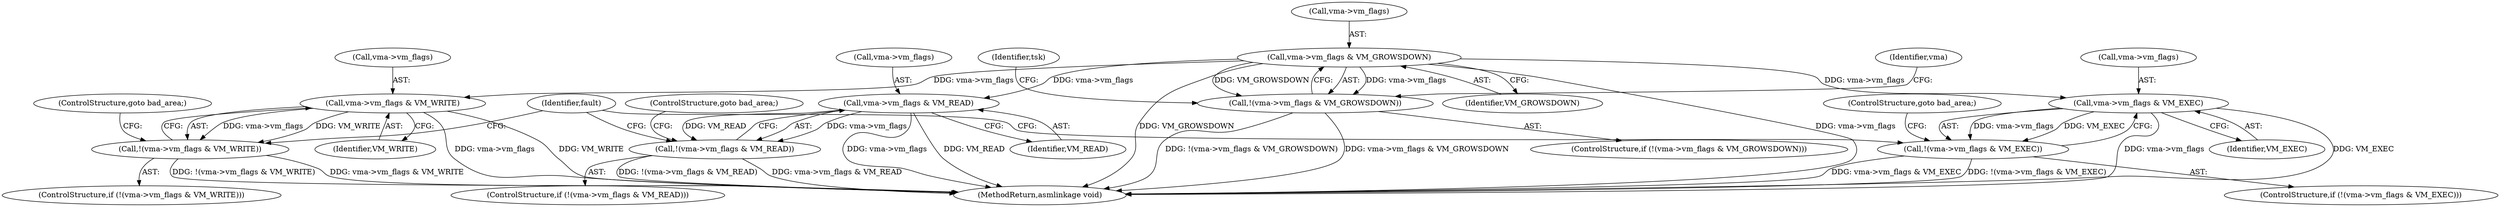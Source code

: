 digraph "0_linux_a8b0ca17b80e92faab46ee7179ba9e99ccb61233_30@pointer" {
"1000186" [label="(Call,vma->vm_flags & VM_GROWSDOWN)"];
"1000185" [label="(Call,!(vma->vm_flags & VM_GROWSDOWN))"];
"1000235" [label="(Call,vma->vm_flags & VM_EXEC)"];
"1000234" [label="(Call,!(vma->vm_flags & VM_EXEC))"];
"1000248" [label="(Call,vma->vm_flags & VM_WRITE)"];
"1000247" [label="(Call,!(vma->vm_flags & VM_WRITE))"];
"1000258" [label="(Call,vma->vm_flags & VM_READ)"];
"1000257" [label="(Call,!(vma->vm_flags & VM_READ))"];
"1000193" [label="(Identifier,tsk)"];
"1000253" [label="(ControlStructure,goto bad_area;)"];
"1000211" [label="(Identifier,vma)"];
"1000246" [label="(ControlStructure,if (!(vma->vm_flags & VM_WRITE)))"];
"1000265" [label="(Identifier,fault)"];
"1000235" [label="(Call,vma->vm_flags & VM_EXEC)"];
"1000258" [label="(Call,vma->vm_flags & VM_READ)"];
"1000262" [label="(Identifier,VM_READ)"];
"1000263" [label="(ControlStructure,goto bad_area;)"];
"1000504" [label="(MethodReturn,asmlinkage void)"];
"1000256" [label="(ControlStructure,if (!(vma->vm_flags & VM_READ)))"];
"1000247" [label="(Call,!(vma->vm_flags & VM_WRITE))"];
"1000240" [label="(ControlStructure,goto bad_area;)"];
"1000186" [label="(Call,vma->vm_flags & VM_GROWSDOWN)"];
"1000185" [label="(Call,!(vma->vm_flags & VM_GROWSDOWN))"];
"1000252" [label="(Identifier,VM_WRITE)"];
"1000236" [label="(Call,vma->vm_flags)"];
"1000248" [label="(Call,vma->vm_flags & VM_WRITE)"];
"1000233" [label="(ControlStructure,if (!(vma->vm_flags & VM_EXEC)))"];
"1000187" [label="(Call,vma->vm_flags)"];
"1000184" [label="(ControlStructure,if (!(vma->vm_flags & VM_GROWSDOWN)))"];
"1000190" [label="(Identifier,VM_GROWSDOWN)"];
"1000259" [label="(Call,vma->vm_flags)"];
"1000257" [label="(Call,!(vma->vm_flags & VM_READ))"];
"1000234" [label="(Call,!(vma->vm_flags & VM_EXEC))"];
"1000239" [label="(Identifier,VM_EXEC)"];
"1000249" [label="(Call,vma->vm_flags)"];
"1000186" -> "1000185"  [label="AST: "];
"1000186" -> "1000190"  [label="CFG: "];
"1000187" -> "1000186"  [label="AST: "];
"1000190" -> "1000186"  [label="AST: "];
"1000185" -> "1000186"  [label="CFG: "];
"1000186" -> "1000504"  [label="DDG: vma->vm_flags"];
"1000186" -> "1000504"  [label="DDG: VM_GROWSDOWN"];
"1000186" -> "1000185"  [label="DDG: vma->vm_flags"];
"1000186" -> "1000185"  [label="DDG: VM_GROWSDOWN"];
"1000186" -> "1000235"  [label="DDG: vma->vm_flags"];
"1000186" -> "1000248"  [label="DDG: vma->vm_flags"];
"1000186" -> "1000258"  [label="DDG: vma->vm_flags"];
"1000185" -> "1000184"  [label="AST: "];
"1000193" -> "1000185"  [label="CFG: "];
"1000211" -> "1000185"  [label="CFG: "];
"1000185" -> "1000504"  [label="DDG: vma->vm_flags & VM_GROWSDOWN"];
"1000185" -> "1000504"  [label="DDG: !(vma->vm_flags & VM_GROWSDOWN)"];
"1000235" -> "1000234"  [label="AST: "];
"1000235" -> "1000239"  [label="CFG: "];
"1000236" -> "1000235"  [label="AST: "];
"1000239" -> "1000235"  [label="AST: "];
"1000234" -> "1000235"  [label="CFG: "];
"1000235" -> "1000504"  [label="DDG: vma->vm_flags"];
"1000235" -> "1000504"  [label="DDG: VM_EXEC"];
"1000235" -> "1000234"  [label="DDG: vma->vm_flags"];
"1000235" -> "1000234"  [label="DDG: VM_EXEC"];
"1000234" -> "1000233"  [label="AST: "];
"1000240" -> "1000234"  [label="CFG: "];
"1000265" -> "1000234"  [label="CFG: "];
"1000234" -> "1000504"  [label="DDG: vma->vm_flags & VM_EXEC"];
"1000234" -> "1000504"  [label="DDG: !(vma->vm_flags & VM_EXEC)"];
"1000248" -> "1000247"  [label="AST: "];
"1000248" -> "1000252"  [label="CFG: "];
"1000249" -> "1000248"  [label="AST: "];
"1000252" -> "1000248"  [label="AST: "];
"1000247" -> "1000248"  [label="CFG: "];
"1000248" -> "1000504"  [label="DDG: VM_WRITE"];
"1000248" -> "1000504"  [label="DDG: vma->vm_flags"];
"1000248" -> "1000247"  [label="DDG: vma->vm_flags"];
"1000248" -> "1000247"  [label="DDG: VM_WRITE"];
"1000247" -> "1000246"  [label="AST: "];
"1000253" -> "1000247"  [label="CFG: "];
"1000265" -> "1000247"  [label="CFG: "];
"1000247" -> "1000504"  [label="DDG: vma->vm_flags & VM_WRITE"];
"1000247" -> "1000504"  [label="DDG: !(vma->vm_flags & VM_WRITE)"];
"1000258" -> "1000257"  [label="AST: "];
"1000258" -> "1000262"  [label="CFG: "];
"1000259" -> "1000258"  [label="AST: "];
"1000262" -> "1000258"  [label="AST: "];
"1000257" -> "1000258"  [label="CFG: "];
"1000258" -> "1000504"  [label="DDG: vma->vm_flags"];
"1000258" -> "1000504"  [label="DDG: VM_READ"];
"1000258" -> "1000257"  [label="DDG: vma->vm_flags"];
"1000258" -> "1000257"  [label="DDG: VM_READ"];
"1000257" -> "1000256"  [label="AST: "];
"1000263" -> "1000257"  [label="CFG: "];
"1000265" -> "1000257"  [label="CFG: "];
"1000257" -> "1000504"  [label="DDG: vma->vm_flags & VM_READ"];
"1000257" -> "1000504"  [label="DDG: !(vma->vm_flags & VM_READ)"];
}
